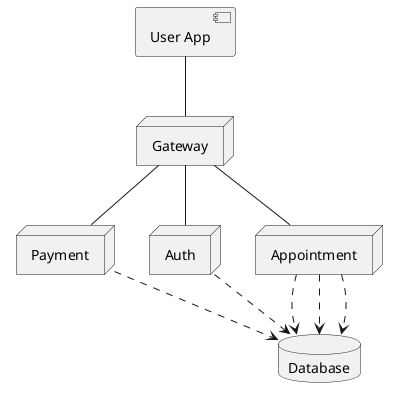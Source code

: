 @startuml microservices
skinparam backgroundcolor transparent

component "User App" as userapp
node Gateway
node Payment
node Auth
node Appointment
database Database


userapp -- Gateway

Gateway -- Payment
Gateway -- Auth
Gateway -- Appointment

Payment ..> Database
Auth ..> Database
Appointment ..> Database
Appointment ..> Database
Appointment ..> Database

@enduml